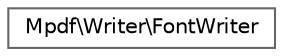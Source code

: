 digraph "Graphical Class Hierarchy"
{
 // LATEX_PDF_SIZE
  bgcolor="transparent";
  edge [fontname=Helvetica,fontsize=10,labelfontname=Helvetica,labelfontsize=10];
  node [fontname=Helvetica,fontsize=10,shape=box,height=0.2,width=0.4];
  rankdir="LR";
  Node0 [id="Node000000",label="Mpdf\\Writer\\FontWriter",height=0.2,width=0.4,color="grey40", fillcolor="white", style="filled",URL="$classMpdf_1_1Writer_1_1FontWriter.html",tooltip=" "];
}
